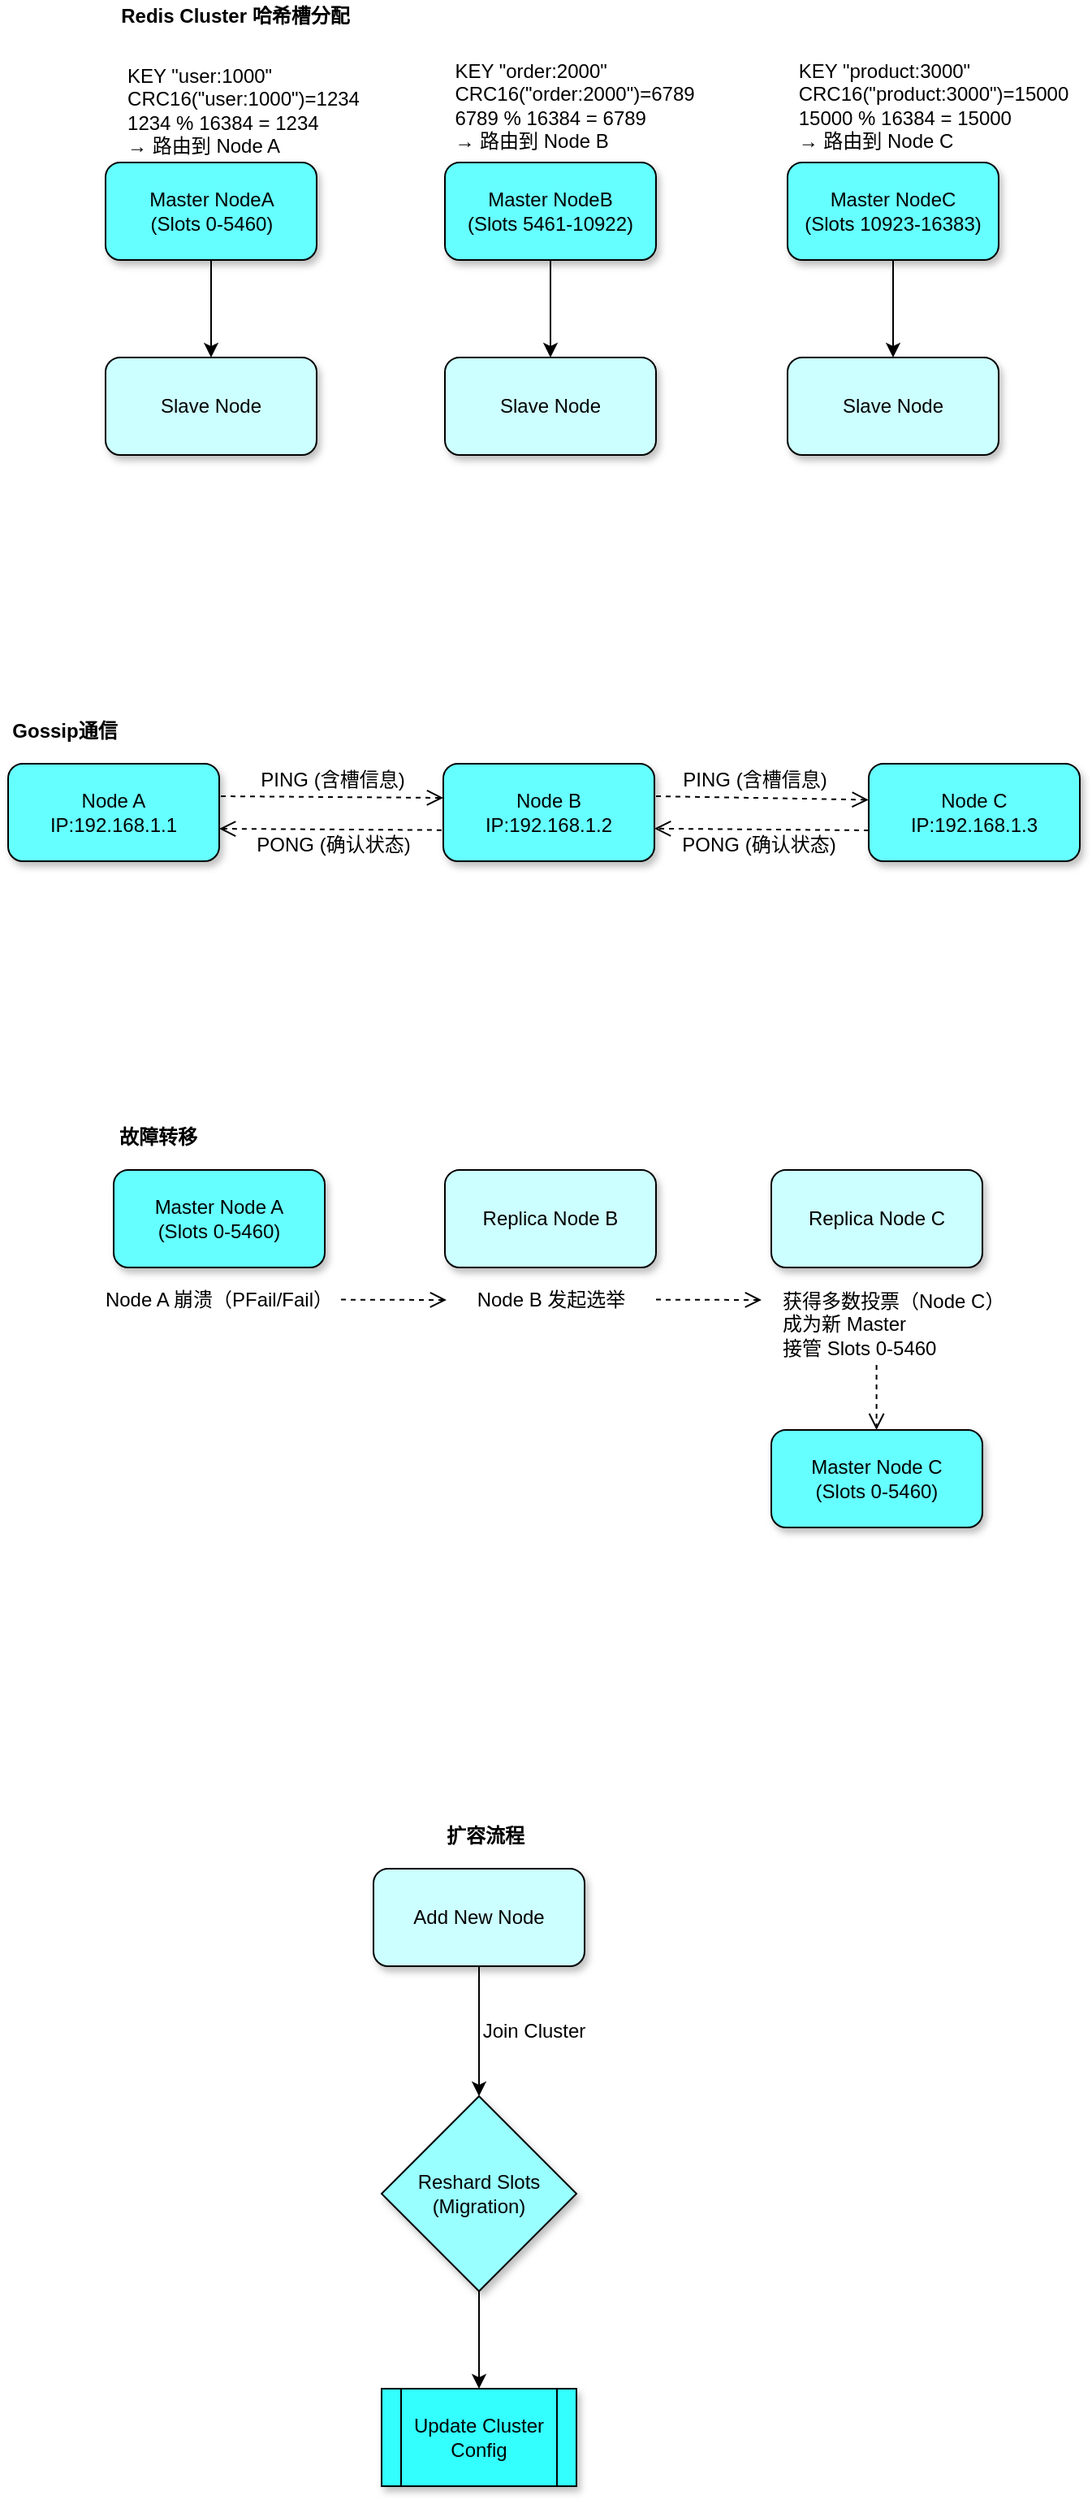 <mxfile version="28.0.6">
  <diagram name="第 1 页" id="CfYoRQMPmK59GB7jdFsn">
    <mxGraphModel dx="640" dy="282" grid="1" gridSize="10" guides="1" tooltips="1" connect="1" arrows="1" fold="1" page="1" pageScale="1" pageWidth="827" pageHeight="1169" math="0" shadow="0">
      <root>
        <mxCell id="0" />
        <mxCell id="1" parent="0" />
        <mxCell id="GxxsYYWA1YiQxPub7qs1-18" value="&lt;b&gt;Redis Cluster 哈希槽分配&lt;/b&gt;" style="text;strokeColor=none;align=center;fillColor=none;html=1;verticalAlign=middle;whiteSpace=wrap;rounded=0;" parent="1" vertex="1">
          <mxGeometry x="145" y="100" width="150" height="20" as="geometry" />
        </mxCell>
        <mxCell id="GxxsYYWA1YiQxPub7qs1-22" value="&lt;div style=&quot;text-align: left;&quot;&gt;&lt;span style=&quot;background-color: transparent;&quot;&gt;KEY &quot;user:1000&quot;&lt;/span&gt;&lt;/div&gt;&lt;div style=&quot;text-align: left;&quot;&gt;&lt;span style=&quot;background-color: transparent;&quot;&gt;CRC16(&quot;user:1000&quot;)=1234&lt;/span&gt;&lt;/div&gt;&lt;div style=&quot;text-align: left;&quot;&gt;&lt;span style=&quot;background-color: transparent;&quot;&gt;1234 % 16384 = 1234&lt;/span&gt;&lt;/div&gt;&lt;div style=&quot;text-align: left;&quot;&gt;&lt;span style=&quot;background-color: transparent;&quot;&gt;→ 路由到 Node A&lt;/span&gt;&lt;/div&gt;" style="text;strokeColor=none;align=center;fillColor=none;html=1;verticalAlign=middle;whiteSpace=wrap;rounded=0;" parent="1" vertex="1">
          <mxGeometry x="145" y="140" width="160" height="55" as="geometry" />
        </mxCell>
        <mxCell id="GxxsYYWA1YiQxPub7qs1-23" value="&lt;div style=&quot;text-align: left;&quot;&gt;&lt;span style=&quot;background-color: transparent;&quot;&gt;KEY &quot;order:2000&quot;&lt;/span&gt;&lt;/div&gt;&lt;div&gt;&lt;div style=&quot;text-align: left;&quot;&gt;&lt;span style=&quot;background-color: transparent;&quot;&gt;CRC16(&quot;order:2000&quot;)=6789&lt;/span&gt;&lt;/div&gt;&lt;div style=&quot;text-align: left;&quot;&gt;&lt;span style=&quot;background-color: transparent;&quot;&gt;6789 % 16384 = 6789&lt;/span&gt;&lt;/div&gt;&lt;div style=&quot;text-align: left;&quot;&gt;&lt;span style=&quot;background-color: transparent;&quot;&gt;→ 路由到 Node B&lt;/span&gt;&lt;/div&gt;&lt;/div&gt;" style="text;strokeColor=none;align=center;fillColor=none;html=1;verticalAlign=middle;whiteSpace=wrap;rounded=0;" parent="1" vertex="1">
          <mxGeometry x="349" y="135" width="160" height="60" as="geometry" />
        </mxCell>
        <mxCell id="GxxsYYWA1YiQxPub7qs1-24" value="&lt;div style=&quot;text-align: left;&quot;&gt;&lt;span style=&quot;background-color: transparent;&quot;&gt;KEY &quot;product:3000&quot;&lt;/span&gt;&lt;/div&gt;&lt;div&gt;&lt;div style=&quot;text-align: left;&quot;&gt;&lt;span style=&quot;background-color: transparent;&quot;&gt;CRC16(&quot;product:3000&quot;)=15000&lt;/span&gt;&lt;/div&gt;&lt;div style=&quot;text-align: left;&quot;&gt;&lt;span style=&quot;background-color: transparent;&quot;&gt;15000 % 16384 = 15000&lt;/span&gt;&lt;/div&gt;&lt;div style=&quot;text-align: left;&quot;&gt;&lt;span style=&quot;background-color: transparent;&quot;&gt;→ 路由到 Node C&lt;/span&gt;&lt;/div&gt;&lt;/div&gt;" style="text;strokeColor=none;align=center;fillColor=none;html=1;verticalAlign=middle;whiteSpace=wrap;rounded=0;" parent="1" vertex="1">
          <mxGeometry x="560" y="135" width="180" height="60" as="geometry" />
        </mxCell>
        <mxCell id="EdYVw8JxPQ8l5NFYAC7c-12" value="" style="group" vertex="1" connectable="0" parent="1">
          <mxGeometry x="140" y="200" width="130" height="180" as="geometry" />
        </mxCell>
        <mxCell id="EdYVw8JxPQ8l5NFYAC7c-7" style="edgeStyle=orthogonalEdgeStyle;rounded=0;orthogonalLoop=1;jettySize=auto;html=1;exitX=0.5;exitY=1;exitDx=0;exitDy=0;entryX=0.5;entryY=0;entryDx=0;entryDy=0;" edge="1" parent="EdYVw8JxPQ8l5NFYAC7c-12" source="GxxsYYWA1YiQxPub7qs1-13" target="EdYVw8JxPQ8l5NFYAC7c-1">
          <mxGeometry relative="1" as="geometry" />
        </mxCell>
        <mxCell id="GxxsYYWA1YiQxPub7qs1-13" value="" style="rounded=1;whiteSpace=wrap;html=1;fillColor=#66FFFF;shadow=1;" parent="EdYVw8JxPQ8l5NFYAC7c-12" vertex="1">
          <mxGeometry width="130" height="60" as="geometry" />
        </mxCell>
        <mxCell id="GxxsYYWA1YiQxPub7qs1-25" value="Master NodeA&lt;div&gt;(Slots 0-5460)&lt;br&gt;&lt;/div&gt;" style="text;strokeColor=none;align=center;fillColor=none;html=1;verticalAlign=middle;whiteSpace=wrap;rounded=0;" parent="EdYVw8JxPQ8l5NFYAC7c-12" vertex="1">
          <mxGeometry x="22.5" y="15" width="85" height="30" as="geometry" />
        </mxCell>
        <mxCell id="EdYVw8JxPQ8l5NFYAC7c-1" value="Slave Node" style="rounded=1;whiteSpace=wrap;html=1;fillColor=#CCFFFF;shadow=1;" vertex="1" parent="EdYVw8JxPQ8l5NFYAC7c-12">
          <mxGeometry y="120" width="130" height="60" as="geometry" />
        </mxCell>
        <mxCell id="EdYVw8JxPQ8l5NFYAC7c-13" value="" style="group" vertex="1" connectable="0" parent="1">
          <mxGeometry x="349" y="200" width="130" height="180" as="geometry" />
        </mxCell>
        <mxCell id="EdYVw8JxPQ8l5NFYAC7c-8" style="edgeStyle=orthogonalEdgeStyle;rounded=0;orthogonalLoop=1;jettySize=auto;html=1;exitX=0.5;exitY=1;exitDx=0;exitDy=0;entryX=0.5;entryY=0;entryDx=0;entryDy=0;" edge="1" parent="EdYVw8JxPQ8l5NFYAC7c-13" source="GxxsYYWA1YiQxPub7qs1-11" target="EdYVw8JxPQ8l5NFYAC7c-2">
          <mxGeometry relative="1" as="geometry" />
        </mxCell>
        <mxCell id="GxxsYYWA1YiQxPub7qs1-11" value="" style="rounded=1;whiteSpace=wrap;html=1;fillColor=#66FFFF;shadow=1;" parent="EdYVw8JxPQ8l5NFYAC7c-13" vertex="1">
          <mxGeometry width="130" height="60" as="geometry" />
        </mxCell>
        <mxCell id="GxxsYYWA1YiQxPub7qs1-12" value="Master NodeB&lt;div&gt;(Slots 5461-10922)&lt;br&gt;&lt;/div&gt;" style="text;strokeColor=none;align=center;fillColor=none;html=1;verticalAlign=middle;whiteSpace=wrap;rounded=0;" parent="EdYVw8JxPQ8l5NFYAC7c-13" vertex="1">
          <mxGeometry x="10" y="10" width="110" height="40" as="geometry" />
        </mxCell>
        <mxCell id="EdYVw8JxPQ8l5NFYAC7c-2" value="Slave Node" style="rounded=1;whiteSpace=wrap;html=1;fillColor=#CCFFFF;shadow=1;" vertex="1" parent="EdYVw8JxPQ8l5NFYAC7c-13">
          <mxGeometry y="120" width="130" height="60" as="geometry" />
        </mxCell>
        <mxCell id="EdYVw8JxPQ8l5NFYAC7c-14" value="" style="group" vertex="1" connectable="0" parent="1">
          <mxGeometry x="560" y="200" width="130" height="180" as="geometry" />
        </mxCell>
        <mxCell id="EdYVw8JxPQ8l5NFYAC7c-9" style="edgeStyle=orthogonalEdgeStyle;rounded=0;orthogonalLoop=1;jettySize=auto;html=1;exitX=0.5;exitY=1;exitDx=0;exitDy=0;entryX=0.5;entryY=0;entryDx=0;entryDy=0;" edge="1" parent="EdYVw8JxPQ8l5NFYAC7c-14" source="GxxsYYWA1YiQxPub7qs1-8" target="EdYVw8JxPQ8l5NFYAC7c-3">
          <mxGeometry relative="1" as="geometry" />
        </mxCell>
        <mxCell id="GxxsYYWA1YiQxPub7qs1-8" value="" style="rounded=1;whiteSpace=wrap;html=1;fillColor=#66FFFF;shadow=1;" parent="EdYVw8JxPQ8l5NFYAC7c-14" vertex="1">
          <mxGeometry width="130" height="60" as="geometry" />
        </mxCell>
        <mxCell id="GxxsYYWA1YiQxPub7qs1-9" value="Master NodeC&lt;div&gt;(Slots 10923-16383)&lt;br&gt;&lt;/div&gt;" style="text;strokeColor=none;align=center;fillColor=none;html=1;verticalAlign=middle;whiteSpace=wrap;rounded=0;" parent="EdYVw8JxPQ8l5NFYAC7c-14" vertex="1">
          <mxGeometry x="5" y="15" width="120" height="30" as="geometry" />
        </mxCell>
        <mxCell id="EdYVw8JxPQ8l5NFYAC7c-3" value="Slave Node" style="rounded=1;whiteSpace=wrap;html=1;fillColor=#CCFFFF;shadow=1;" vertex="1" parent="EdYVw8JxPQ8l5NFYAC7c-14">
          <mxGeometry y="120" width="130" height="60" as="geometry" />
        </mxCell>
        <mxCell id="EdYVw8JxPQ8l5NFYAC7c-27" value="&lt;b&gt;Gossip通信&lt;/b&gt;" style="text;strokeColor=none;align=center;fillColor=none;html=1;verticalAlign=middle;whiteSpace=wrap;rounded=0;" vertex="1" parent="1">
          <mxGeometry x="80" y="540" width="70" height="20" as="geometry" />
        </mxCell>
        <mxCell id="EdYVw8JxPQ8l5NFYAC7c-30" value="" style="group" vertex="1" connectable="0" parent="1">
          <mxGeometry x="80" y="570" width="660" height="60" as="geometry" />
        </mxCell>
        <mxCell id="EdYVw8JxPQ8l5NFYAC7c-15" value="Node A&lt;br&gt;IP:192.168.1.1" style="rounded=1;whiteSpace=wrap;html=1;fillColor=#66FFFF;shadow=1;" vertex="1" parent="EdYVw8JxPQ8l5NFYAC7c-30">
          <mxGeometry width="130" height="60" as="geometry" />
        </mxCell>
        <mxCell id="EdYVw8JxPQ8l5NFYAC7c-16" value="Node B&lt;br&gt;IP:192.168.1.2" style="rounded=1;whiteSpace=wrap;html=1;fillColor=#66FFFF;shadow=1;" vertex="1" parent="EdYVw8JxPQ8l5NFYAC7c-30">
          <mxGeometry x="268" width="130" height="60" as="geometry" />
        </mxCell>
        <mxCell id="EdYVw8JxPQ8l5NFYAC7c-17" value="Node C&lt;div&gt;IP:192.168.1.3&lt;br&gt;&lt;/div&gt;" style="rounded=1;whiteSpace=wrap;html=1;fillColor=#66FFFF;shadow=1;" vertex="1" parent="EdYVw8JxPQ8l5NFYAC7c-30">
          <mxGeometry x="530" width="130" height="60" as="geometry" />
        </mxCell>
        <mxCell id="EdYVw8JxPQ8l5NFYAC7c-28" value="" style="group" vertex="1" connectable="0" parent="EdYVw8JxPQ8l5NFYAC7c-30">
          <mxGeometry x="130.0" width="138.0" height="60" as="geometry" />
        </mxCell>
        <mxCell id="EdYVw8JxPQ8l5NFYAC7c-19" value="PING (含槽信息)" style="text;strokeColor=none;align=center;fillColor=none;html=1;verticalAlign=middle;whiteSpace=wrap;rounded=0;" vertex="1" parent="EdYVw8JxPQ8l5NFYAC7c-28">
          <mxGeometry x="20.0" width="100" height="20" as="geometry" />
        </mxCell>
        <mxCell id="EdYVw8JxPQ8l5NFYAC7c-20" value="" style="html=1;verticalAlign=bottom;endArrow=open;dashed=1;endSize=8;curved=0;rounded=0;entryX=0.994;entryY=0.82;entryDx=0;entryDy=0;entryPerimeter=0;exitX=-0.014;exitY=0.834;exitDx=0;exitDy=0;exitPerimeter=0;" edge="1" parent="EdYVw8JxPQ8l5NFYAC7c-28">
          <mxGeometry relative="1" as="geometry">
            <mxPoint x="136.96" y="40.84" as="sourcePoint" />
            <mxPoint y="40.0" as="targetPoint" />
            <mxPoint as="offset" />
          </mxGeometry>
        </mxCell>
        <mxCell id="EdYVw8JxPQ8l5NFYAC7c-21" value="PONG (确认状态)" style="text;strokeColor=none;align=center;fillColor=none;html=1;verticalAlign=middle;whiteSpace=wrap;rounded=0;" vertex="1" parent="EdYVw8JxPQ8l5NFYAC7c-28">
          <mxGeometry x="17.5" y="40" width="105" height="20" as="geometry" />
        </mxCell>
        <mxCell id="EdYVw8JxPQ8l5NFYAC7c-22" value="" style="html=1;verticalAlign=bottom;endArrow=open;dashed=1;endSize=8;curved=0;rounded=0;entryX=0.994;entryY=0.82;entryDx=0;entryDy=0;entryPerimeter=0;exitX=-0.014;exitY=0.834;exitDx=0;exitDy=0;exitPerimeter=0;" edge="1" parent="EdYVw8JxPQ8l5NFYAC7c-28">
          <mxGeometry relative="1" as="geometry">
            <mxPoint x="1.0" y="20" as="sourcePoint" />
            <mxPoint x="138.0" y="21" as="targetPoint" />
            <mxPoint as="offset" />
          </mxGeometry>
        </mxCell>
        <mxCell id="EdYVw8JxPQ8l5NFYAC7c-29" value="" style="group" vertex="1" connectable="0" parent="EdYVw8JxPQ8l5NFYAC7c-30">
          <mxGeometry x="399" width="131" height="60" as="geometry" />
        </mxCell>
        <mxCell id="EdYVw8JxPQ8l5NFYAC7c-23" value="" style="html=1;verticalAlign=bottom;endArrow=open;dashed=1;endSize=8;curved=0;rounded=0;entryX=-0.001;entryY=0.37;entryDx=0;entryDy=0;entryPerimeter=0;exitX=-0.014;exitY=0.834;exitDx=0;exitDy=0;exitPerimeter=0;" edge="1" parent="EdYVw8JxPQ8l5NFYAC7c-29" target="EdYVw8JxPQ8l5NFYAC7c-17">
          <mxGeometry relative="1" as="geometry">
            <mxPoint y="20" as="sourcePoint" />
            <mxPoint x="137" y="21" as="targetPoint" />
            <mxPoint as="offset" />
          </mxGeometry>
        </mxCell>
        <mxCell id="EdYVw8JxPQ8l5NFYAC7c-24" value="" style="html=1;verticalAlign=bottom;endArrow=open;dashed=1;endSize=8;curved=0;rounded=0;exitX=-0.014;exitY=0.834;exitDx=0;exitDy=0;exitPerimeter=0;entryX=1;entryY=0.665;entryDx=0;entryDy=0;entryPerimeter=0;" edge="1" parent="EdYVw8JxPQ8l5NFYAC7c-29" target="EdYVw8JxPQ8l5NFYAC7c-16">
          <mxGeometry relative="1" as="geometry">
            <mxPoint x="131" y="41" as="sourcePoint" />
            <mxPoint x="1" y="40" as="targetPoint" />
            <mxPoint as="offset" />
          </mxGeometry>
        </mxCell>
        <mxCell id="EdYVw8JxPQ8l5NFYAC7c-25" value="PING (含槽信息)" style="text;strokeColor=none;align=center;fillColor=none;html=1;verticalAlign=middle;whiteSpace=wrap;rounded=0;" vertex="1" parent="EdYVw8JxPQ8l5NFYAC7c-29">
          <mxGeometry x="11" width="100" height="20" as="geometry" />
        </mxCell>
        <mxCell id="EdYVw8JxPQ8l5NFYAC7c-26" value="PONG (确认状态)" style="text;strokeColor=none;align=center;fillColor=none;html=1;verticalAlign=middle;whiteSpace=wrap;rounded=0;" vertex="1" parent="EdYVw8JxPQ8l5NFYAC7c-29">
          <mxGeometry x="11" y="40" width="105" height="20" as="geometry" />
        </mxCell>
        <mxCell id="EdYVw8JxPQ8l5NFYAC7c-39" value="&lt;b&gt;故障转移&lt;/b&gt;" style="text;strokeColor=none;align=center;fillColor=none;html=1;verticalAlign=middle;whiteSpace=wrap;rounded=0;" vertex="1" parent="1">
          <mxGeometry x="145" y="790" width="55" height="20" as="geometry" />
        </mxCell>
        <mxCell id="EdYVw8JxPQ8l5NFYAC7c-43" value="" style="group" vertex="1" connectable="0" parent="1">
          <mxGeometry x="135" y="820" width="560" height="220" as="geometry" />
        </mxCell>
        <mxCell id="EdYVw8JxPQ8l5NFYAC7c-31" value="Master Node A&lt;br&gt;(Slots 0-5460)" style="rounded=1;whiteSpace=wrap;html=1;fillColor=#66FFFF;shadow=1;" vertex="1" parent="EdYVw8JxPQ8l5NFYAC7c-43">
          <mxGeometry x="10" width="130" height="60" as="geometry" />
        </mxCell>
        <mxCell id="EdYVw8JxPQ8l5NFYAC7c-32" value="Replica Node B" style="rounded=1;whiteSpace=wrap;html=1;fillColor=#CCFFFF;shadow=1;" vertex="1" parent="EdYVw8JxPQ8l5NFYAC7c-43">
          <mxGeometry x="214" width="130" height="60" as="geometry" />
        </mxCell>
        <mxCell id="EdYVw8JxPQ8l5NFYAC7c-33" value="Replica Node C" style="rounded=1;whiteSpace=wrap;html=1;fillColor=#CCFFFF;shadow=1;" vertex="1" parent="EdYVw8JxPQ8l5NFYAC7c-43">
          <mxGeometry x="415" width="130" height="60" as="geometry" />
        </mxCell>
        <mxCell id="EdYVw8JxPQ8l5NFYAC7c-34" value="Node A 崩溃（PFail/Fail）" style="text;strokeColor=none;align=center;fillColor=none;html=1;verticalAlign=middle;whiteSpace=wrap;rounded=0;" vertex="1" parent="EdYVw8JxPQ8l5NFYAC7c-43">
          <mxGeometry y="70" width="150" height="20" as="geometry" />
        </mxCell>
        <mxCell id="EdYVw8JxPQ8l5NFYAC7c-36" value="Node B 发起选举" style="text;strokeColor=none;align=center;fillColor=none;html=1;verticalAlign=middle;whiteSpace=wrap;rounded=0;" vertex="1" parent="EdYVw8JxPQ8l5NFYAC7c-43">
          <mxGeometry x="228.5" y="70" width="101" height="20" as="geometry" />
        </mxCell>
        <mxCell id="EdYVw8JxPQ8l5NFYAC7c-37" value="获得多数投票（Node C）&lt;br&gt;&lt;div&gt;成为新 Master&lt;/div&gt;&lt;div&gt;接管 Slots 0-5460&lt;/div&gt;" style="text;strokeColor=none;align=left;fillColor=none;html=1;verticalAlign=middle;whiteSpace=wrap;rounded=0;" vertex="1" parent="EdYVw8JxPQ8l5NFYAC7c-43">
          <mxGeometry x="420" y="70" width="140" height="50" as="geometry" />
        </mxCell>
        <mxCell id="EdYVw8JxPQ8l5NFYAC7c-38" value="Master Node C&lt;br&gt;(Slots 0-5460)" style="rounded=1;whiteSpace=wrap;html=1;fillColor=#66FFFF;shadow=1;" vertex="1" parent="EdYVw8JxPQ8l5NFYAC7c-43">
          <mxGeometry x="415" y="160" width="130" height="60" as="geometry" />
        </mxCell>
        <mxCell id="EdYVw8JxPQ8l5NFYAC7c-40" value="" style="html=1;verticalAlign=bottom;endArrow=open;dashed=1;endSize=8;curved=0;rounded=0;" edge="1" parent="EdYVw8JxPQ8l5NFYAC7c-43">
          <mxGeometry relative="1" as="geometry">
            <mxPoint x="150" y="79.8" as="sourcePoint" />
            <mxPoint x="215" y="80" as="targetPoint" />
          </mxGeometry>
        </mxCell>
        <mxCell id="EdYVw8JxPQ8l5NFYAC7c-41" value="" style="html=1;verticalAlign=bottom;endArrow=open;dashed=1;endSize=8;curved=0;rounded=0;" edge="1" parent="EdYVw8JxPQ8l5NFYAC7c-43">
          <mxGeometry relative="1" as="geometry">
            <mxPoint x="344" y="79.8" as="sourcePoint" />
            <mxPoint x="409" y="80" as="targetPoint" />
          </mxGeometry>
        </mxCell>
        <mxCell id="EdYVw8JxPQ8l5NFYAC7c-42" value="" style="html=1;verticalAlign=bottom;endArrow=open;dashed=1;endSize=8;curved=0;rounded=0;" edge="1" parent="EdYVw8JxPQ8l5NFYAC7c-43">
          <mxGeometry relative="1" as="geometry">
            <mxPoint x="479.8" y="120" as="sourcePoint" />
            <mxPoint x="479.8" y="160" as="targetPoint" />
          </mxGeometry>
        </mxCell>
        <mxCell id="EdYVw8JxPQ8l5NFYAC7c-54" value="" style="group" vertex="1" connectable="0" parent="1">
          <mxGeometry x="305" y="1250" width="134" height="380" as="geometry" />
        </mxCell>
        <mxCell id="EdYVw8JxPQ8l5NFYAC7c-51" style="edgeStyle=orthogonalEdgeStyle;rounded=0;orthogonalLoop=1;jettySize=auto;html=1;exitX=0.5;exitY=1;exitDx=0;exitDy=0;entryX=0.5;entryY=0;entryDx=0;entryDy=0;" edge="1" parent="EdYVw8JxPQ8l5NFYAC7c-54" source="EdYVw8JxPQ8l5NFYAC7c-44" target="EdYVw8JxPQ8l5NFYAC7c-48">
          <mxGeometry relative="1" as="geometry" />
        </mxCell>
        <mxCell id="EdYVw8JxPQ8l5NFYAC7c-44" value="Add New Node" style="rounded=1;whiteSpace=wrap;html=1;fillColor=#CCFFFF;shadow=1;" vertex="1" parent="EdYVw8JxPQ8l5NFYAC7c-54">
          <mxGeometry width="130" height="60" as="geometry" />
        </mxCell>
        <mxCell id="EdYVw8JxPQ8l5NFYAC7c-53" style="edgeStyle=orthogonalEdgeStyle;rounded=0;orthogonalLoop=1;jettySize=auto;html=1;exitX=0.5;exitY=1;exitDx=0;exitDy=0;entryX=0.5;entryY=0;entryDx=0;entryDy=0;" edge="1" parent="EdYVw8JxPQ8l5NFYAC7c-54" source="EdYVw8JxPQ8l5NFYAC7c-48" target="EdYVw8JxPQ8l5NFYAC7c-49">
          <mxGeometry relative="1" as="geometry" />
        </mxCell>
        <mxCell id="EdYVw8JxPQ8l5NFYAC7c-48" value="Reshard Slots (Migration)" style="rhombus;whiteSpace=wrap;html=1;fillColor=#99FFFF;shadow=1;" vertex="1" parent="EdYVw8JxPQ8l5NFYAC7c-54">
          <mxGeometry x="5" y="140" width="120" height="120" as="geometry" />
        </mxCell>
        <mxCell id="EdYVw8JxPQ8l5NFYAC7c-49" value="Update Cluster Config" style="shape=process;whiteSpace=wrap;html=1;backgroundOutline=1;fillColor=#33FFFF;shadow=1;" vertex="1" parent="EdYVw8JxPQ8l5NFYAC7c-54">
          <mxGeometry x="5" y="320" width="120" height="60" as="geometry" />
        </mxCell>
        <mxCell id="EdYVw8JxPQ8l5NFYAC7c-52" value="Join Cluster" style="text;strokeColor=none;align=center;fillColor=none;html=1;verticalAlign=middle;whiteSpace=wrap;rounded=0;" vertex="1" parent="EdYVw8JxPQ8l5NFYAC7c-54">
          <mxGeometry x="64" y="90" width="70" height="20" as="geometry" />
        </mxCell>
        <mxCell id="EdYVw8JxPQ8l5NFYAC7c-55" value="&lt;b&gt;扩容流程&lt;/b&gt;" style="text;strokeColor=none;align=center;fillColor=none;html=1;verticalAlign=middle;whiteSpace=wrap;rounded=0;" vertex="1" parent="1">
          <mxGeometry x="349" y="1220" width="50" height="20" as="geometry" />
        </mxCell>
      </root>
    </mxGraphModel>
  </diagram>
</mxfile>
